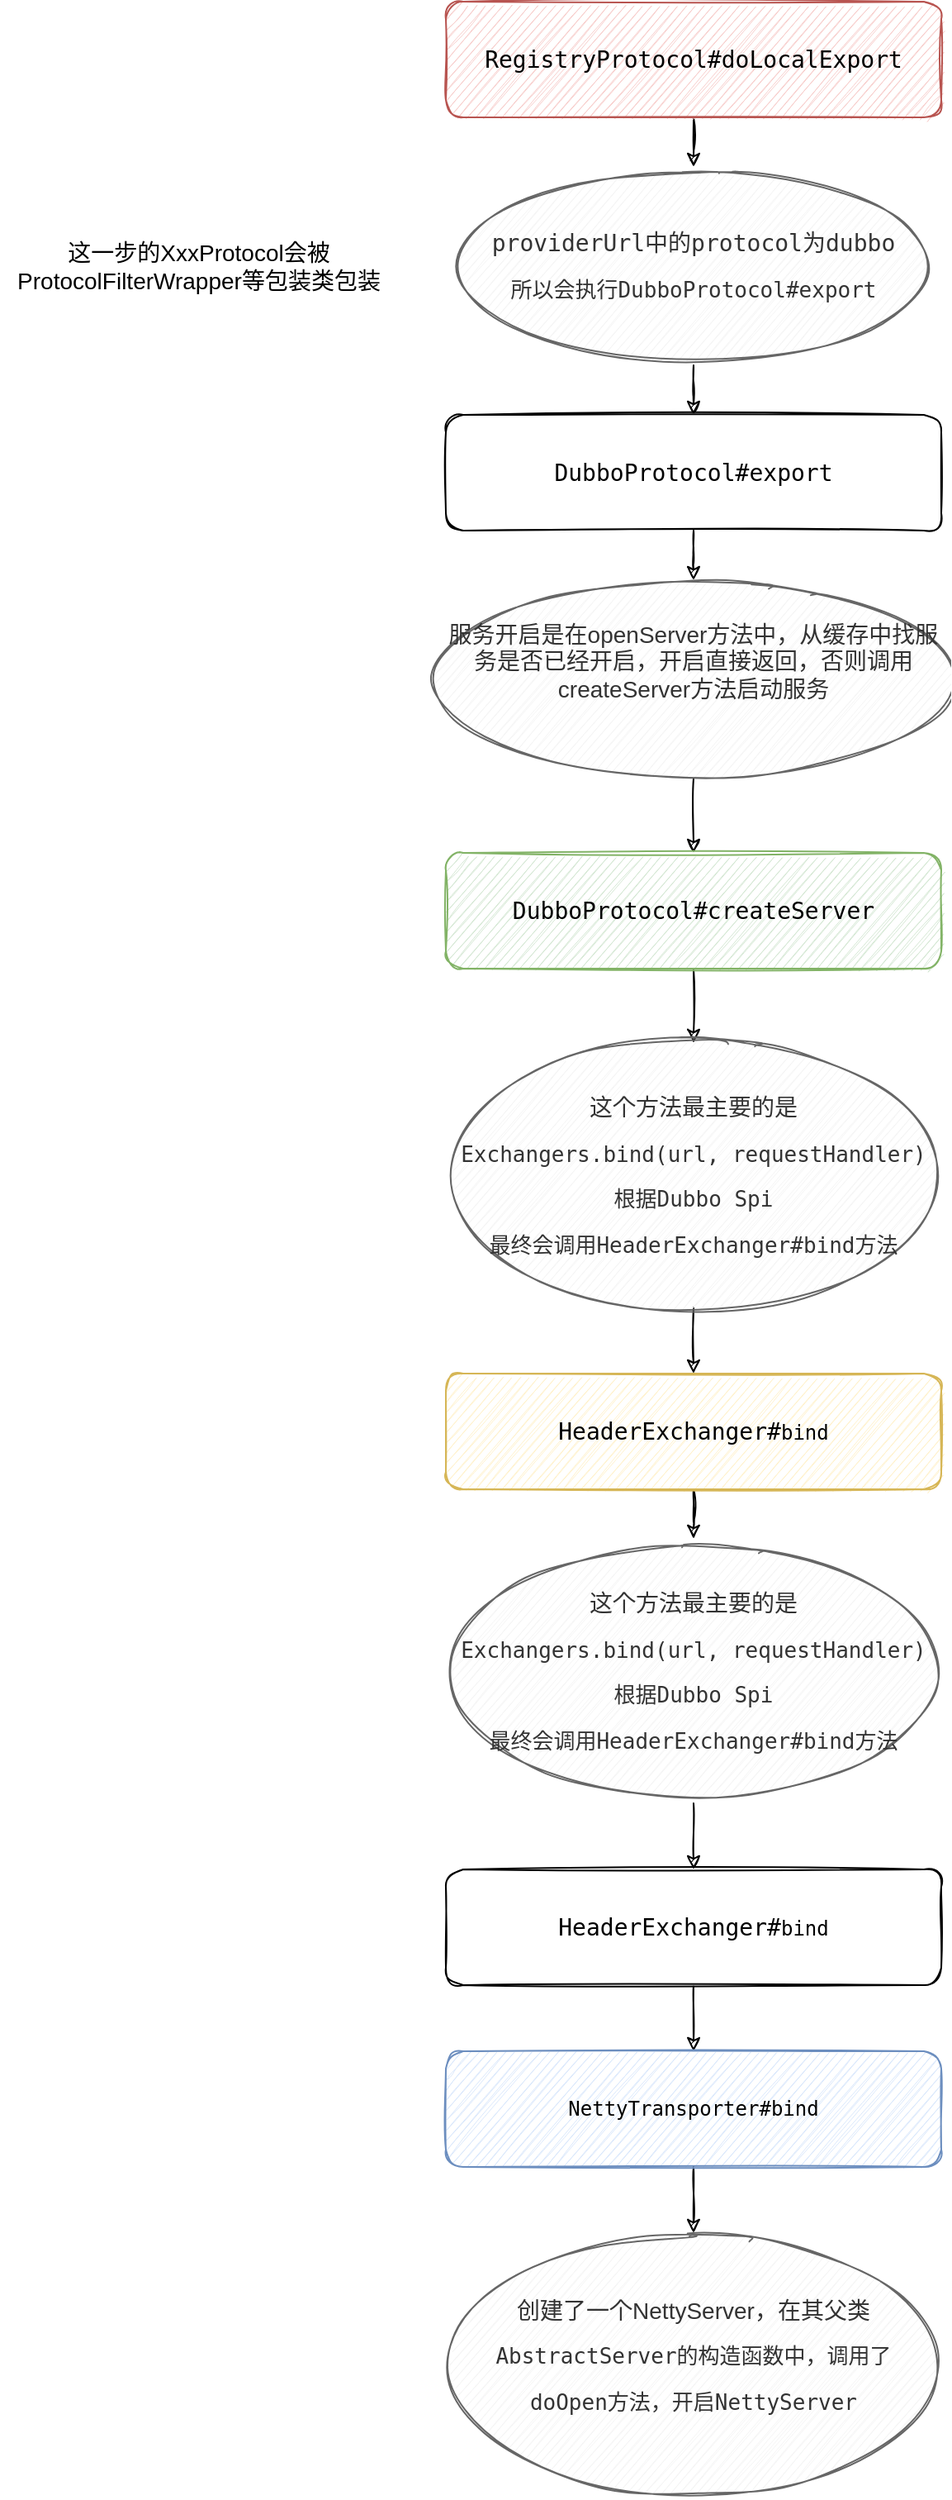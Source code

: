 <mxfile version="13.9.6" type="github">
  <diagram id="r-evyJLXnqQG_8zhjXmG" name="Page-1">
    <mxGraphModel dx="1773" dy="538" grid="1" gridSize="10" guides="1" tooltips="1" connect="1" arrows="1" fold="1" page="1" pageScale="1" pageWidth="827" pageHeight="1169" math="0" shadow="0">
      <root>
        <mxCell id="0" />
        <mxCell id="1" parent="0" />
        <mxCell id="GzpSOioK7_GpfNX-g1KW-11" value="" style="edgeStyle=orthogonalEdgeStyle;rounded=0;sketch=1;orthogonalLoop=1;jettySize=auto;html=1;" edge="1" parent="1" source="GzpSOioK7_GpfNX-g1KW-1" target="GzpSOioK7_GpfNX-g1KW-8">
          <mxGeometry relative="1" as="geometry" />
        </mxCell>
        <mxCell id="GzpSOioK7_GpfNX-g1KW-1" value="&lt;pre&gt;&lt;font style=&quot;font-size: 14px&quot;&gt;&lt;font&gt;RegistryProtocol#&lt;/font&gt;doLocalExport&lt;/font&gt;&lt;/pre&gt;" style="rounded=1;whiteSpace=wrap;html=1;shadow=0;sketch=1;fillColor=#f8cecc;strokeColor=#b85450;" vertex="1" parent="1">
          <mxGeometry x="170" y="70" width="300" height="70" as="geometry" />
        </mxCell>
        <mxCell id="GzpSOioK7_GpfNX-g1KW-12" value="" style="edgeStyle=orthogonalEdgeStyle;rounded=0;sketch=1;orthogonalLoop=1;jettySize=auto;html=1;" edge="1" parent="1" source="GzpSOioK7_GpfNX-g1KW-8" target="GzpSOioK7_GpfNX-g1KW-9">
          <mxGeometry relative="1" as="geometry" />
        </mxCell>
        <mxCell id="GzpSOioK7_GpfNX-g1KW-8" value="&lt;pre&gt;&lt;font style=&quot;font-size: 14px&quot;&gt;providerUrl中的protocol为dubbo&lt;/font&gt;&lt;/pre&gt;&lt;pre&gt;&lt;font size=&quot;3&quot;&gt;所以会执行DubboProtocol#export&lt;/font&gt;&lt;/pre&gt;" style="ellipse;whiteSpace=wrap;html=1;shadow=0;sketch=1;fillColor=#f5f5f5;strokeColor=#666666;fontColor=#333333;" vertex="1" parent="1">
          <mxGeometry x="180" y="170" width="280" height="120" as="geometry" />
        </mxCell>
        <mxCell id="GzpSOioK7_GpfNX-g1KW-13" value="" style="edgeStyle=orthogonalEdgeStyle;rounded=0;sketch=1;orthogonalLoop=1;jettySize=auto;html=1;" edge="1" parent="1" source="GzpSOioK7_GpfNX-g1KW-9" target="GzpSOioK7_GpfNX-g1KW-10">
          <mxGeometry relative="1" as="geometry" />
        </mxCell>
        <mxCell id="GzpSOioK7_GpfNX-g1KW-9" value="&lt;pre&gt;&lt;pre style=&quot;color: rgb(0 , 0 , 0)&quot;&gt;&lt;font style=&quot;font-size: 14px&quot;&gt;DubboProtocol#export&lt;/font&gt;&lt;/pre&gt;&lt;/pre&gt;" style="rounded=1;whiteSpace=wrap;html=1;shadow=0;sketch=1;" vertex="1" parent="1">
          <mxGeometry x="170" y="320" width="300" height="70" as="geometry" />
        </mxCell>
        <mxCell id="GzpSOioK7_GpfNX-g1KW-17" value="" style="edgeStyle=orthogonalEdgeStyle;rounded=0;sketch=1;orthogonalLoop=1;jettySize=auto;html=1;" edge="1" parent="1" source="GzpSOioK7_GpfNX-g1KW-10" target="GzpSOioK7_GpfNX-g1KW-14">
          <mxGeometry relative="1" as="geometry" />
        </mxCell>
        <mxCell id="GzpSOioK7_GpfNX-g1KW-10" value="&lt;font style=&quot;font-size: 14px&quot;&gt;服务开启是在openServer方法中，从缓存中找服务是否已经开启，开启直接返回，否则调用createServer方法启动服务&lt;br&gt;&lt;/font&gt;&lt;span style=&quot;background-color: rgb(43 , 43 , 43) ; color: rgb(169 , 183 , 198) ; font-family: &amp;#34;menlo&amp;#34; ; font-size: 13.5pt&quot;&gt;&lt;br&gt;&lt;/span&gt;" style="ellipse;whiteSpace=wrap;html=1;shadow=0;sketch=1;fillColor=#f5f5f5;strokeColor=#666666;fontColor=#333333;" vertex="1" parent="1">
          <mxGeometry x="165" y="420" width="310" height="120" as="geometry" />
        </mxCell>
        <mxCell id="GzpSOioK7_GpfNX-g1KW-18" value="" style="edgeStyle=orthogonalEdgeStyle;rounded=0;sketch=1;orthogonalLoop=1;jettySize=auto;html=1;" edge="1" parent="1" source="GzpSOioK7_GpfNX-g1KW-14" target="GzpSOioK7_GpfNX-g1KW-15">
          <mxGeometry relative="1" as="geometry" />
        </mxCell>
        <mxCell id="GzpSOioK7_GpfNX-g1KW-14" value="&lt;pre&gt;&lt;pre style=&quot;color: rgb(0 , 0 , 0)&quot;&gt;&lt;pre&gt;&lt;font style=&quot;font-size: 14px&quot;&gt;&lt;font&gt;DubboProtocol#&lt;/font&gt;createServer&lt;/font&gt;&lt;/pre&gt;&lt;/pre&gt;&lt;/pre&gt;" style="rounded=1;whiteSpace=wrap;html=1;shadow=0;sketch=1;fillColor=#d5e8d4;strokeColor=#82b366;" vertex="1" parent="1">
          <mxGeometry x="170" y="585" width="300" height="70" as="geometry" />
        </mxCell>
        <mxCell id="GzpSOioK7_GpfNX-g1KW-19" value="" style="edgeStyle=orthogonalEdgeStyle;rounded=0;sketch=1;orthogonalLoop=1;jettySize=auto;html=1;" edge="1" parent="1" source="GzpSOioK7_GpfNX-g1KW-15" target="GzpSOioK7_GpfNX-g1KW-16">
          <mxGeometry relative="1" as="geometry" />
        </mxCell>
        <mxCell id="GzpSOioK7_GpfNX-g1KW-15" value="&lt;pre&gt;&lt;font style=&quot;font-size: 14px&quot;&gt;这个方法最主要的是&lt;/font&gt;&lt;/pre&gt;&lt;pre&gt;&lt;pre&gt;&lt;font size=&quot;3&quot;&gt;Exchangers.bind(url, requestHandler)&lt;/font&gt;&lt;/pre&gt;&lt;pre&gt;&lt;font size=&quot;3&quot;&gt;根据Dubbo Spi&lt;/font&gt;&lt;/pre&gt;&lt;pre&gt;&lt;font size=&quot;3&quot;&gt;最终会调用HeaderExchanger#bind方法&lt;/font&gt;&lt;/pre&gt;&lt;/pre&gt;" style="ellipse;whiteSpace=wrap;html=1;shadow=0;sketch=1;fillColor=#f5f5f5;strokeColor=#666666;fontColor=#333333;" vertex="1" parent="1">
          <mxGeometry x="175" y="700" width="290" height="160" as="geometry" />
        </mxCell>
        <mxCell id="GzpSOioK7_GpfNX-g1KW-28" value="" style="edgeStyle=orthogonalEdgeStyle;rounded=0;sketch=1;orthogonalLoop=1;jettySize=auto;html=1;" edge="1" parent="1" source="GzpSOioK7_GpfNX-g1KW-16" target="GzpSOioK7_GpfNX-g1KW-20">
          <mxGeometry relative="1" as="geometry" />
        </mxCell>
        <mxCell id="GzpSOioK7_GpfNX-g1KW-16" value="&lt;pre&gt;&lt;pre style=&quot;color: rgb(0 , 0 , 0)&quot;&gt;&lt;pre&gt;&lt;font style=&quot;font-size: 14px&quot;&gt;&lt;font&gt;HeaderExchanger#&lt;/font&gt;&lt;/font&gt;bind&lt;/pre&gt;&lt;/pre&gt;&lt;/pre&gt;" style="rounded=1;whiteSpace=wrap;html=1;shadow=0;sketch=1;fillColor=#fff2cc;strokeColor=#d6b656;" vertex="1" parent="1">
          <mxGeometry x="170" y="900" width="300" height="70" as="geometry" />
        </mxCell>
        <mxCell id="GzpSOioK7_GpfNX-g1KW-29" value="" style="edgeStyle=orthogonalEdgeStyle;rounded=0;sketch=1;orthogonalLoop=1;jettySize=auto;html=1;" edge="1" parent="1" source="GzpSOioK7_GpfNX-g1KW-20" target="GzpSOioK7_GpfNX-g1KW-21">
          <mxGeometry relative="1" as="geometry" />
        </mxCell>
        <mxCell id="GzpSOioK7_GpfNX-g1KW-20" value="&lt;pre&gt;&lt;font style=&quot;font-size: 14px&quot;&gt;这个方法最主要的是&lt;/font&gt;&lt;/pre&gt;&lt;pre&gt;&lt;pre&gt;&lt;font size=&quot;3&quot;&gt;Exchangers.bind(url, requestHandler)&lt;/font&gt;&lt;/pre&gt;&lt;pre&gt;&lt;font size=&quot;3&quot;&gt;根据Dubbo Spi&lt;/font&gt;&lt;/pre&gt;&lt;pre&gt;&lt;font size=&quot;3&quot;&gt;最终会调用HeaderExchanger#bind方法&lt;/font&gt;&lt;/pre&gt;&lt;/pre&gt;" style="ellipse;whiteSpace=wrap;html=1;shadow=0;sketch=1;fillColor=#f5f5f5;strokeColor=#666666;fontColor=#333333;" vertex="1" parent="1">
          <mxGeometry x="175" y="1000" width="290" height="160" as="geometry" />
        </mxCell>
        <mxCell id="GzpSOioK7_GpfNX-g1KW-30" value="" style="edgeStyle=orthogonalEdgeStyle;rounded=0;sketch=1;orthogonalLoop=1;jettySize=auto;html=1;" edge="1" parent="1" source="GzpSOioK7_GpfNX-g1KW-21" target="GzpSOioK7_GpfNX-g1KW-22">
          <mxGeometry relative="1" as="geometry" />
        </mxCell>
        <mxCell id="GzpSOioK7_GpfNX-g1KW-21" value="&lt;pre&gt;&lt;pre style=&quot;color: rgb(0 , 0 , 0)&quot;&gt;&lt;pre&gt;&lt;font style=&quot;font-size: 14px&quot;&gt;&lt;font&gt;HeaderExchanger#&lt;/font&gt;&lt;/font&gt;bind&lt;/pre&gt;&lt;/pre&gt;&lt;/pre&gt;" style="rounded=1;whiteSpace=wrap;html=1;shadow=0;sketch=1;" vertex="1" parent="1">
          <mxGeometry x="170" y="1200" width="300" height="70" as="geometry" />
        </mxCell>
        <mxCell id="GzpSOioK7_GpfNX-g1KW-31" value="" style="edgeStyle=orthogonalEdgeStyle;rounded=0;sketch=1;orthogonalLoop=1;jettySize=auto;html=1;" edge="1" parent="1" source="GzpSOioK7_GpfNX-g1KW-22" target="GzpSOioK7_GpfNX-g1KW-24">
          <mxGeometry relative="1" as="geometry" />
        </mxCell>
        <mxCell id="GzpSOioK7_GpfNX-g1KW-22" value="&lt;pre&gt;&lt;pre&gt;&lt;pre&gt;&lt;pre&gt;NettyTransporter#bind&lt;/pre&gt;&lt;/pre&gt;&lt;/pre&gt;&lt;/pre&gt;" style="rounded=1;whiteSpace=wrap;html=1;shadow=0;sketch=1;fillColor=#dae8fc;strokeColor=#6c8ebf;" vertex="1" parent="1">
          <mxGeometry x="170" y="1310" width="300" height="70" as="geometry" />
        </mxCell>
        <mxCell id="GzpSOioK7_GpfNX-g1KW-24" value="&lt;font style=&quot;font-size: 14px&quot;&gt;创建了一个NettyServer，在其父类&lt;br&gt;&lt;/font&gt;&lt;pre&gt;&lt;font size=&quot;3&quot;&gt;AbstractServer的构造函数中，调用了&lt;/font&gt;&lt;/pre&gt;&lt;pre&gt;&lt;font size=&quot;3&quot;&gt;doOpen方法，开启NettyServer&lt;/font&gt;&lt;/pre&gt;" style="ellipse;whiteSpace=wrap;html=1;shadow=0;sketch=1;fillColor=#f5f5f5;strokeColor=#666666;fontColor=#333333;" vertex="1" parent="1">
          <mxGeometry x="175" y="1420" width="290" height="160" as="geometry" />
        </mxCell>
        <mxCell id="GzpSOioK7_GpfNX-g1KW-33" value="&lt;font style=&quot;font-size: 14px&quot;&gt;这一步的XxxProtocol会被&lt;br&gt;ProtocolFilterWrapper等包装类包装&lt;/font&gt;" style="text;html=1;align=center;verticalAlign=middle;resizable=0;points=[];autosize=1;" vertex="1" parent="1">
          <mxGeometry x="-100" y="210" width="240" height="40" as="geometry" />
        </mxCell>
      </root>
    </mxGraphModel>
  </diagram>
</mxfile>
